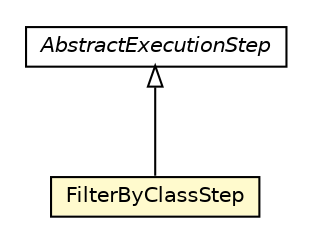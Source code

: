 #!/usr/local/bin/dot
#
# Class diagram 
# Generated by UMLGraph version R5_6-24-gf6e263 (http://www.umlgraph.org/)
#

digraph G {
	edge [fontname="Helvetica",fontsize=10,labelfontname="Helvetica",labelfontsize=10];
	node [fontname="Helvetica",fontsize=10,shape=plaintext];
	nodesep=0.25;
	ranksep=0.5;
	// com.orientechnologies.orient.core.sql.executor.AbstractExecutionStep
	c997027 [label=<<table title="com.orientechnologies.orient.core.sql.executor.AbstractExecutionStep" border="0" cellborder="1" cellspacing="0" cellpadding="2" port="p" href="./AbstractExecutionStep.html">
		<tr><td><table border="0" cellspacing="0" cellpadding="1">
<tr><td align="center" balign="center"><font face="Helvetica-Oblique"> AbstractExecutionStep </font></td></tr>
		</table></td></tr>
		</table>>, URL="./AbstractExecutionStep.html", fontname="Helvetica", fontcolor="black", fontsize=10.0];
	// com.orientechnologies.orient.core.sql.executor.FilterByClassStep
	c997044 [label=<<table title="com.orientechnologies.orient.core.sql.executor.FilterByClassStep" border="0" cellborder="1" cellspacing="0" cellpadding="2" port="p" bgcolor="lemonChiffon" href="./FilterByClassStep.html">
		<tr><td><table border="0" cellspacing="0" cellpadding="1">
<tr><td align="center" balign="center"> FilterByClassStep </td></tr>
		</table></td></tr>
		</table>>, URL="./FilterByClassStep.html", fontname="Helvetica", fontcolor="black", fontsize=10.0];
	//com.orientechnologies.orient.core.sql.executor.FilterByClassStep extends com.orientechnologies.orient.core.sql.executor.AbstractExecutionStep
	c997027:p -> c997044:p [dir=back,arrowtail=empty];
}

